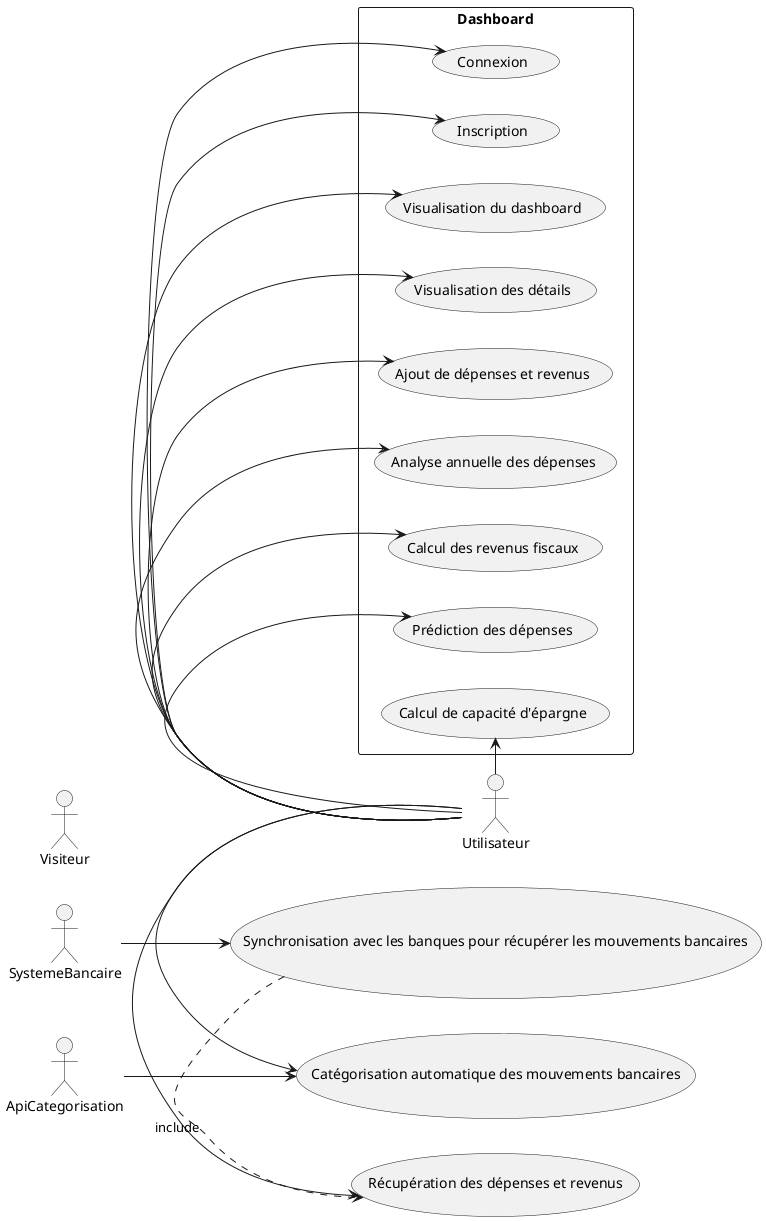 @startuml
left to right direction

actor Utilisateur
actor Visiteur

rectangle "Dashboard" {
  (Connexion)
  (Inscription)
  (Visualisation du dashboard)
  (Visualisation des détails)
  (Ajout de dépenses et revenus)
  (Analyse annuelle des dépenses)
  (Calcul des revenus fiscaux)
  (Prédiction des dépenses)
  (Calcul de capacité d'épargne)
}

Utilisateur -> (Connexion)
Utilisateur -> (Inscription)
Utilisateur -> (Visualisation du dashboard)
Utilisateur -> (Visualisation des détails)
Utilisateur -> (Ajout de dépenses et revenus)
Utilisateur -> (Récupération des dépenses et revenus)
Utilisateur -> (Analyse annuelle des dépenses)
Utilisateur -> (Calcul des revenus fiscaux)
Utilisateur -> (Prédiction des dépenses)
Utilisateur -> (Calcul de capacité d'épargne)
Utilisateur -> (Catégorisation automatique des mouvements bancaires)

SystemeBancaire --> (Synchronisation avec les banques pour récupérer les mouvements bancaires)
ApiCategorisation --> (Catégorisation automatique des mouvements bancaires)

(Synchronisation avec les banques pour récupérer les mouvements bancaires) .> (Récupération des dépenses et revenus) : include
@enduml
